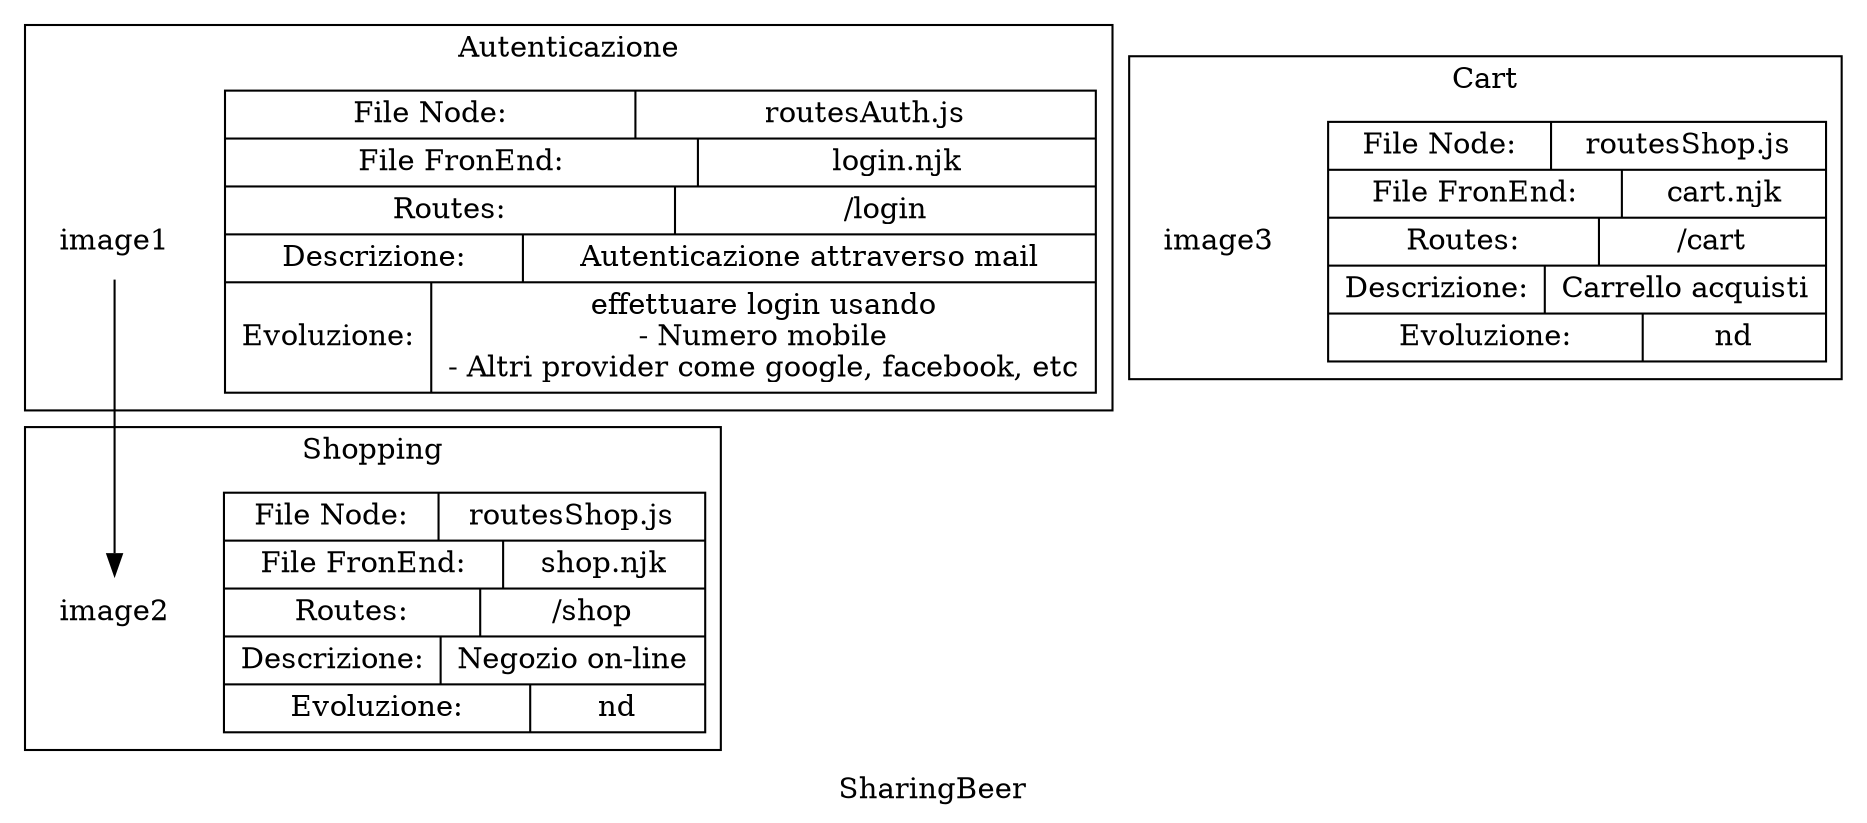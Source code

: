 digraph {
    label="SharingBeer"

    subgraph cluster_autenticazione {
          label="Autenticazione"
          info1 [shape=record
            label="{  {File Node: | routesAuth.js}|
                      {File FronEnd: | login.njk}|
                      {Routes: | /login}|
                      {Descrizione: | Autenticazione attraverso mail}| 
                      {Evoluzione: | effettuare login usando\n- Numero mobile\n- Altri provider come google, facebook, etc} 
                          }"];
          image1 [shape=none, fixedsize=false image="/media/share_master/carlo/Save/Documenti/Birra/screenshot/Schermata del 2023-05-25 15-33-55.png"];
    
    }

    subgraph cluster_shopping {
          label="Shopping"
          info2 [ shape=record 
            label=" { {File Node: | routesShop.js}|
                      {File FronEnd: | shop.njk}|
                      {Routes: | /shop}|
                      {Descrizione: | Negozio on-line}| 
                      {Evoluzione: | nd} 
                    }" ];

          image2 [shape=none, fixedsize=false image="/media/share_master/carlo/Save/Documenti/Birra/screenshot/Schermata del 2023-05-29 15-35-25.png"];
    
    }

    subgraph cluster_cart {
          label="Cart"
          info3 [ shape=record 
            label=" { {File Node: | routesShop.js}|
                      {File FronEnd: | cart.njk}|
                      {Routes: | /cart}|
                      {Descrizione: | Carrello acquisti}| 
                      {Evoluzione: | nd} 
                    }" ];

          image3 [shape=none, fixedsize=false image="/media/share_master/carlo/Save/Documenti/Birra/screenshot/Schermata del 2023-07-31 17-16-50.png"];
    
    }

    image1 -> image2

}

